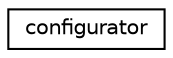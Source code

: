 digraph "Graphical Class Hierarchy"
{
  edge [fontname="Helvetica",fontsize="10",labelfontname="Helvetica",labelfontsize="10"];
  node [fontname="Helvetica",fontsize="10",shape=record];
  rankdir="LR";
  Node0 [label="configurator",height=0.2,width=0.4,color="black", fillcolor="white", style="filled",URL="$classconfigurator.html"];
}
